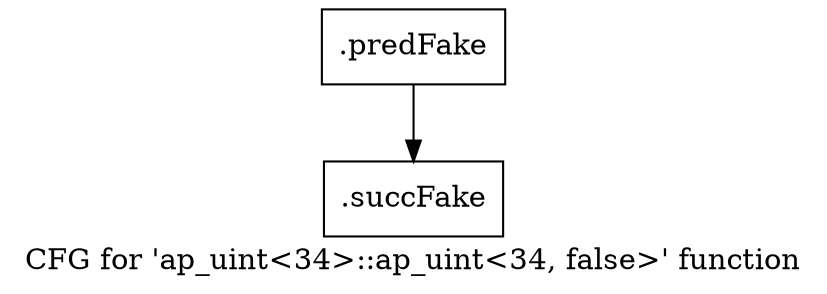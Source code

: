 digraph "CFG for 'ap_uint\<34\>::ap_uint\<34, false\>' function" {
	label="CFG for 'ap_uint\<34\>::ap_uint\<34, false\>' function";

	Node0x5afad70 [shape=record,filename="",linenumber="",label="{.predFake}"];
	Node0x5afad70 -> Node0x60e4fe0[ callList="" memoryops="" filename="/mnt/xilinx/Vitis_HLS/2021.2/include/ap_int.h" execusionnum="720"];
	Node0x60e4fe0 [shape=record,filename="/mnt/xilinx/Vitis_HLS/2021.2/include/ap_int.h",linenumber="291",label="{.succFake}"];
}

